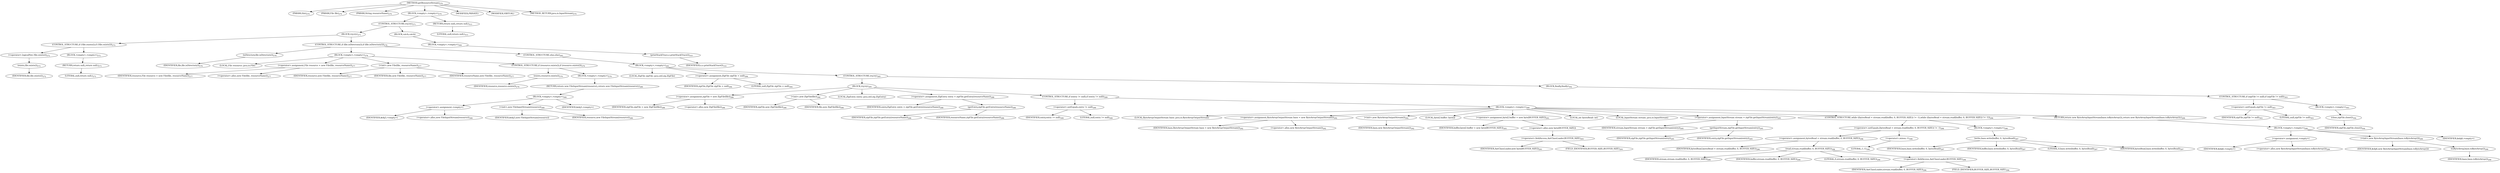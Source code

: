 digraph "getResourceStream" {  
"344" [label = <(METHOD,getResourceStream)<SUB>270</SUB>> ]
"345" [label = <(PARAM,this)<SUB>270</SUB>> ]
"346" [label = <(PARAM,File file)<SUB>270</SUB>> ]
"347" [label = <(PARAM,String resourceName)<SUB>270</SUB>> ]
"348" [label = <(BLOCK,&lt;empty&gt;,&lt;empty&gt;)<SUB>270</SUB>> ]
"349" [label = <(CONTROL_STRUCTURE,try,try)<SUB>271</SUB>> ]
"350" [label = <(BLOCK,try,try)<SUB>271</SUB>> ]
"351" [label = <(CONTROL_STRUCTURE,if (!file.exists()),if (!file.exists()))<SUB>272</SUB>> ]
"352" [label = <(&lt;operator&gt;.logicalNot,!file.exists())<SUB>272</SUB>> ]
"353" [label = <(exists,file.exists())<SUB>272</SUB>> ]
"354" [label = <(IDENTIFIER,file,file.exists())<SUB>272</SUB>> ]
"355" [label = <(BLOCK,&lt;empty&gt;,&lt;empty&gt;)<SUB>272</SUB>> ]
"356" [label = <(RETURN,return null;,return null;)<SUB>273</SUB>> ]
"357" [label = <(LITERAL,null,return null;)<SUB>273</SUB>> ]
"358" [label = <(CONTROL_STRUCTURE,if (file.isDirectory()),if (file.isDirectory()))<SUB>276</SUB>> ]
"359" [label = <(isDirectory,file.isDirectory())<SUB>276</SUB>> ]
"360" [label = <(IDENTIFIER,file,file.isDirectory())<SUB>276</SUB>> ]
"361" [label = <(BLOCK,&lt;empty&gt;,&lt;empty&gt;)<SUB>276</SUB>> ]
"20" [label = <(LOCAL,File resource: java.io.File)> ]
"362" [label = <(&lt;operator&gt;.assignment,File resource = new File(file, resourceName))<SUB>277</SUB>> ]
"363" [label = <(IDENTIFIER,resource,File resource = new File(file, resourceName))<SUB>277</SUB>> ]
"364" [label = <(&lt;operator&gt;.alloc,new File(file, resourceName))<SUB>277</SUB>> ]
"365" [label = <(&lt;init&gt;,new File(file, resourceName))<SUB>277</SUB>> ]
"19" [label = <(IDENTIFIER,resource,new File(file, resourceName))<SUB>277</SUB>> ]
"366" [label = <(IDENTIFIER,file,new File(file, resourceName))<SUB>277</SUB>> ]
"367" [label = <(IDENTIFIER,resourceName,new File(file, resourceName))<SUB>277</SUB>> ]
"368" [label = <(CONTROL_STRUCTURE,if (resource.exists()),if (resource.exists()))<SUB>279</SUB>> ]
"369" [label = <(exists,resource.exists())<SUB>279</SUB>> ]
"370" [label = <(IDENTIFIER,resource,resource.exists())<SUB>279</SUB>> ]
"371" [label = <(BLOCK,&lt;empty&gt;,&lt;empty&gt;)<SUB>279</SUB>> ]
"372" [label = <(RETURN,return new FileInputStream(resource);,return new FileInputStream(resource);)<SUB>280</SUB>> ]
"373" [label = <(BLOCK,&lt;empty&gt;,&lt;empty&gt;)<SUB>280</SUB>> ]
"374" [label = <(&lt;operator&gt;.assignment,&lt;empty&gt;)> ]
"375" [label = <(IDENTIFIER,$obj3,&lt;empty&gt;)> ]
"376" [label = <(&lt;operator&gt;.alloc,new FileInputStream(resource))<SUB>280</SUB>> ]
"377" [label = <(&lt;init&gt;,new FileInputStream(resource))<SUB>280</SUB>> ]
"378" [label = <(IDENTIFIER,$obj3,new FileInputStream(resource))> ]
"379" [label = <(IDENTIFIER,resource,new FileInputStream(resource))<SUB>280</SUB>> ]
"380" [label = <(IDENTIFIER,$obj3,&lt;empty&gt;)> ]
"381" [label = <(CONTROL_STRUCTURE,else,else)<SUB>283</SUB>> ]
"382" [label = <(BLOCK,&lt;empty&gt;,&lt;empty&gt;)<SUB>283</SUB>> ]
"22" [label = <(LOCAL,ZipFile zipFile: java.util.zip.ZipFile)> ]
"383" [label = <(&lt;operator&gt;.assignment,ZipFile zipFile = null)<SUB>284</SUB>> ]
"384" [label = <(IDENTIFIER,zipFile,ZipFile zipFile = null)<SUB>284</SUB>> ]
"385" [label = <(LITERAL,null,ZipFile zipFile = null)<SUB>284</SUB>> ]
"386" [label = <(CONTROL_STRUCTURE,try,try)<SUB>285</SUB>> ]
"387" [label = <(BLOCK,try,try)<SUB>285</SUB>> ]
"388" [label = <(&lt;operator&gt;.assignment,zipFile = new ZipFile(file))<SUB>286</SUB>> ]
"389" [label = <(IDENTIFIER,zipFile,zipFile = new ZipFile(file))<SUB>286</SUB>> ]
"390" [label = <(&lt;operator&gt;.alloc,new ZipFile(file))<SUB>286</SUB>> ]
"391" [label = <(&lt;init&gt;,new ZipFile(file))<SUB>286</SUB>> ]
"21" [label = <(IDENTIFIER,zipFile,new ZipFile(file))<SUB>286</SUB>> ]
"392" [label = <(IDENTIFIER,file,new ZipFile(file))<SUB>286</SUB>> ]
"393" [label = <(LOCAL,ZipEntry entry: java.util.zip.ZipEntry)> ]
"394" [label = <(&lt;operator&gt;.assignment,ZipEntry entry = zipFile.getEntry(resourceName))<SUB>288</SUB>> ]
"395" [label = <(IDENTIFIER,entry,ZipEntry entry = zipFile.getEntry(resourceName))<SUB>288</SUB>> ]
"396" [label = <(getEntry,zipFile.getEntry(resourceName))<SUB>288</SUB>> ]
"397" [label = <(IDENTIFIER,zipFile,zipFile.getEntry(resourceName))<SUB>288</SUB>> ]
"398" [label = <(IDENTIFIER,resourceName,zipFile.getEntry(resourceName))<SUB>288</SUB>> ]
"399" [label = <(CONTROL_STRUCTURE,if (entry != null),if (entry != null))<SUB>289</SUB>> ]
"400" [label = <(&lt;operator&gt;.notEquals,entry != null)<SUB>289</SUB>> ]
"401" [label = <(IDENTIFIER,entry,entry != null)<SUB>289</SUB>> ]
"402" [label = <(LITERAL,null,entry != null)<SUB>289</SUB>> ]
"403" [label = <(BLOCK,&lt;empty&gt;,&lt;empty&gt;)<SUB>289</SUB>> ]
"24" [label = <(LOCAL,ByteArrayOutputStream baos: java.io.ByteArrayOutputStream)> ]
"404" [label = <(&lt;operator&gt;.assignment,ByteArrayOutputStream baos = new ByteArrayOutputStream())<SUB>292</SUB>> ]
"405" [label = <(IDENTIFIER,baos,ByteArrayOutputStream baos = new ByteArrayOutputStream())<SUB>292</SUB>> ]
"406" [label = <(&lt;operator&gt;.alloc,new ByteArrayOutputStream())<SUB>292</SUB>> ]
"407" [label = <(&lt;init&gt;,new ByteArrayOutputStream())<SUB>292</SUB>> ]
"23" [label = <(IDENTIFIER,baos,new ByteArrayOutputStream())<SUB>292</SUB>> ]
"408" [label = <(LOCAL,byte[] buffer: byte[])> ]
"409" [label = <(&lt;operator&gt;.assignment,byte[] buffer = new byte[BUFFER_SIZE])<SUB>293</SUB>> ]
"410" [label = <(IDENTIFIER,buffer,byte[] buffer = new byte[BUFFER_SIZE])<SUB>293</SUB>> ]
"411" [label = <(&lt;operator&gt;.alloc,new byte[BUFFER_SIZE])> ]
"412" [label = <(&lt;operator&gt;.fieldAccess,AntClassLoader.BUFFER_SIZE)<SUB>293</SUB>> ]
"413" [label = <(IDENTIFIER,AntClassLoader,new byte[BUFFER_SIZE])<SUB>293</SUB>> ]
"414" [label = <(FIELD_IDENTIFIER,BUFFER_SIZE,BUFFER_SIZE)<SUB>293</SUB>> ]
"415" [label = <(LOCAL,int bytesRead: int)> ]
"416" [label = <(LOCAL,InputStream stream: java.io.InputStream)> ]
"417" [label = <(&lt;operator&gt;.assignment,InputStream stream = zipFile.getInputStream(entry))<SUB>295</SUB>> ]
"418" [label = <(IDENTIFIER,stream,InputStream stream = zipFile.getInputStream(entry))<SUB>295</SUB>> ]
"419" [label = <(getInputStream,zipFile.getInputStream(entry))<SUB>295</SUB>> ]
"420" [label = <(IDENTIFIER,zipFile,zipFile.getInputStream(entry))<SUB>295</SUB>> ]
"421" [label = <(IDENTIFIER,entry,zipFile.getInputStream(entry))<SUB>295</SUB>> ]
"422" [label = <(CONTROL_STRUCTURE,while ((bytesRead = stream.read(buffer, 0, BUFFER_SIZE)) != -1),while ((bytesRead = stream.read(buffer, 0, BUFFER_SIZE)) != -1))<SUB>296</SUB>> ]
"423" [label = <(&lt;operator&gt;.notEquals,(bytesRead = stream.read(buffer, 0, BUFFER_SIZE)) != -1)<SUB>296</SUB>> ]
"424" [label = <(&lt;operator&gt;.assignment,bytesRead = stream.read(buffer, 0, BUFFER_SIZE))<SUB>296</SUB>> ]
"425" [label = <(IDENTIFIER,bytesRead,bytesRead = stream.read(buffer, 0, BUFFER_SIZE))<SUB>296</SUB>> ]
"426" [label = <(read,stream.read(buffer, 0, BUFFER_SIZE))<SUB>296</SUB>> ]
"427" [label = <(IDENTIFIER,stream,stream.read(buffer, 0, BUFFER_SIZE))<SUB>296</SUB>> ]
"428" [label = <(IDENTIFIER,buffer,stream.read(buffer, 0, BUFFER_SIZE))<SUB>296</SUB>> ]
"429" [label = <(LITERAL,0,stream.read(buffer, 0, BUFFER_SIZE))<SUB>296</SUB>> ]
"430" [label = <(&lt;operator&gt;.fieldAccess,AntClassLoader.BUFFER_SIZE)<SUB>296</SUB>> ]
"431" [label = <(IDENTIFIER,AntClassLoader,stream.read(buffer, 0, BUFFER_SIZE))<SUB>296</SUB>> ]
"432" [label = <(FIELD_IDENTIFIER,BUFFER_SIZE,BUFFER_SIZE)<SUB>296</SUB>> ]
"433" [label = <(&lt;operator&gt;.minus,-1)<SUB>296</SUB>> ]
"434" [label = <(LITERAL,1,-1)<SUB>296</SUB>> ]
"435" [label = <(BLOCK,&lt;empty&gt;,&lt;empty&gt;)<SUB>296</SUB>> ]
"436" [label = <(write,baos.write(buffer, 0, bytesRead))<SUB>297</SUB>> ]
"437" [label = <(IDENTIFIER,baos,baos.write(buffer, 0, bytesRead))<SUB>297</SUB>> ]
"438" [label = <(IDENTIFIER,buffer,baos.write(buffer, 0, bytesRead))<SUB>297</SUB>> ]
"439" [label = <(LITERAL,0,baos.write(buffer, 0, bytesRead))<SUB>297</SUB>> ]
"440" [label = <(IDENTIFIER,bytesRead,baos.write(buffer, 0, bytesRead))<SUB>297</SUB>> ]
"441" [label = <(RETURN,return new ByteArrayInputStream(baos.toByteArray());,return new ByteArrayInputStream(baos.toByteArray());)<SUB>299</SUB>> ]
"442" [label = <(BLOCK,&lt;empty&gt;,&lt;empty&gt;)<SUB>299</SUB>> ]
"443" [label = <(&lt;operator&gt;.assignment,&lt;empty&gt;)> ]
"444" [label = <(IDENTIFIER,$obj6,&lt;empty&gt;)> ]
"445" [label = <(&lt;operator&gt;.alloc,new ByteArrayInputStream(baos.toByteArray()))<SUB>299</SUB>> ]
"446" [label = <(&lt;init&gt;,new ByteArrayInputStream(baos.toByteArray()))<SUB>299</SUB>> ]
"447" [label = <(IDENTIFIER,$obj6,new ByteArrayInputStream(baos.toByteArray()))> ]
"448" [label = <(toByteArray,baos.toByteArray())<SUB>299</SUB>> ]
"449" [label = <(IDENTIFIER,baos,baos.toByteArray())<SUB>299</SUB>> ]
"450" [label = <(IDENTIFIER,$obj6,&lt;empty&gt;)> ]
"451" [label = <(BLOCK,finally,finally)<SUB>302</SUB>> ]
"452" [label = <(CONTROL_STRUCTURE,if (zipFile != null),if (zipFile != null))<SUB>303</SUB>> ]
"453" [label = <(&lt;operator&gt;.notEquals,zipFile != null)<SUB>303</SUB>> ]
"454" [label = <(IDENTIFIER,zipFile,zipFile != null)<SUB>303</SUB>> ]
"455" [label = <(LITERAL,null,zipFile != null)<SUB>303</SUB>> ]
"456" [label = <(BLOCK,&lt;empty&gt;,&lt;empty&gt;)<SUB>303</SUB>> ]
"457" [label = <(close,zipFile.close())<SUB>304</SUB>> ]
"458" [label = <(IDENTIFIER,zipFile,zipFile.close())<SUB>304</SUB>> ]
"459" [label = <(BLOCK,catch,catch)> ]
"460" [label = <(BLOCK,&lt;empty&gt;,&lt;empty&gt;)<SUB>309</SUB>> ]
"461" [label = <(printStackTrace,e.printStackTrace())<SUB>310</SUB>> ]
"462" [label = <(IDENTIFIER,e,e.printStackTrace())<SUB>310</SUB>> ]
"463" [label = <(RETURN,return null;,return null;)<SUB>313</SUB>> ]
"464" [label = <(LITERAL,null,return null;)<SUB>313</SUB>> ]
"465" [label = <(MODIFIER,PRIVATE)> ]
"466" [label = <(MODIFIER,VIRTUAL)> ]
"467" [label = <(METHOD_RETURN,java.io.InputStream)<SUB>270</SUB>> ]
  "344" -> "345" 
  "344" -> "346" 
  "344" -> "347" 
  "344" -> "348" 
  "344" -> "465" 
  "344" -> "466" 
  "344" -> "467" 
  "348" -> "349" 
  "348" -> "463" 
  "349" -> "350" 
  "349" -> "459" 
  "350" -> "351" 
  "350" -> "358" 
  "351" -> "352" 
  "351" -> "355" 
  "352" -> "353" 
  "353" -> "354" 
  "355" -> "356" 
  "356" -> "357" 
  "358" -> "359" 
  "358" -> "361" 
  "358" -> "381" 
  "359" -> "360" 
  "361" -> "20" 
  "361" -> "362" 
  "361" -> "365" 
  "361" -> "368" 
  "362" -> "363" 
  "362" -> "364" 
  "365" -> "19" 
  "365" -> "366" 
  "365" -> "367" 
  "368" -> "369" 
  "368" -> "371" 
  "369" -> "370" 
  "371" -> "372" 
  "372" -> "373" 
  "373" -> "374" 
  "373" -> "377" 
  "373" -> "380" 
  "374" -> "375" 
  "374" -> "376" 
  "377" -> "378" 
  "377" -> "379" 
  "381" -> "382" 
  "382" -> "22" 
  "382" -> "383" 
  "382" -> "386" 
  "383" -> "384" 
  "383" -> "385" 
  "386" -> "387" 
  "386" -> "451" 
  "387" -> "388" 
  "387" -> "391" 
  "387" -> "393" 
  "387" -> "394" 
  "387" -> "399" 
  "388" -> "389" 
  "388" -> "390" 
  "391" -> "21" 
  "391" -> "392" 
  "394" -> "395" 
  "394" -> "396" 
  "396" -> "397" 
  "396" -> "398" 
  "399" -> "400" 
  "399" -> "403" 
  "400" -> "401" 
  "400" -> "402" 
  "403" -> "24" 
  "403" -> "404" 
  "403" -> "407" 
  "403" -> "408" 
  "403" -> "409" 
  "403" -> "415" 
  "403" -> "416" 
  "403" -> "417" 
  "403" -> "422" 
  "403" -> "441" 
  "404" -> "405" 
  "404" -> "406" 
  "407" -> "23" 
  "409" -> "410" 
  "409" -> "411" 
  "411" -> "412" 
  "412" -> "413" 
  "412" -> "414" 
  "417" -> "418" 
  "417" -> "419" 
  "419" -> "420" 
  "419" -> "421" 
  "422" -> "423" 
  "422" -> "435" 
  "423" -> "424" 
  "423" -> "433" 
  "424" -> "425" 
  "424" -> "426" 
  "426" -> "427" 
  "426" -> "428" 
  "426" -> "429" 
  "426" -> "430" 
  "430" -> "431" 
  "430" -> "432" 
  "433" -> "434" 
  "435" -> "436" 
  "436" -> "437" 
  "436" -> "438" 
  "436" -> "439" 
  "436" -> "440" 
  "441" -> "442" 
  "442" -> "443" 
  "442" -> "446" 
  "442" -> "450" 
  "443" -> "444" 
  "443" -> "445" 
  "446" -> "447" 
  "446" -> "448" 
  "448" -> "449" 
  "451" -> "452" 
  "452" -> "453" 
  "452" -> "456" 
  "453" -> "454" 
  "453" -> "455" 
  "456" -> "457" 
  "457" -> "458" 
  "459" -> "460" 
  "460" -> "461" 
  "461" -> "462" 
  "463" -> "464" 
}
